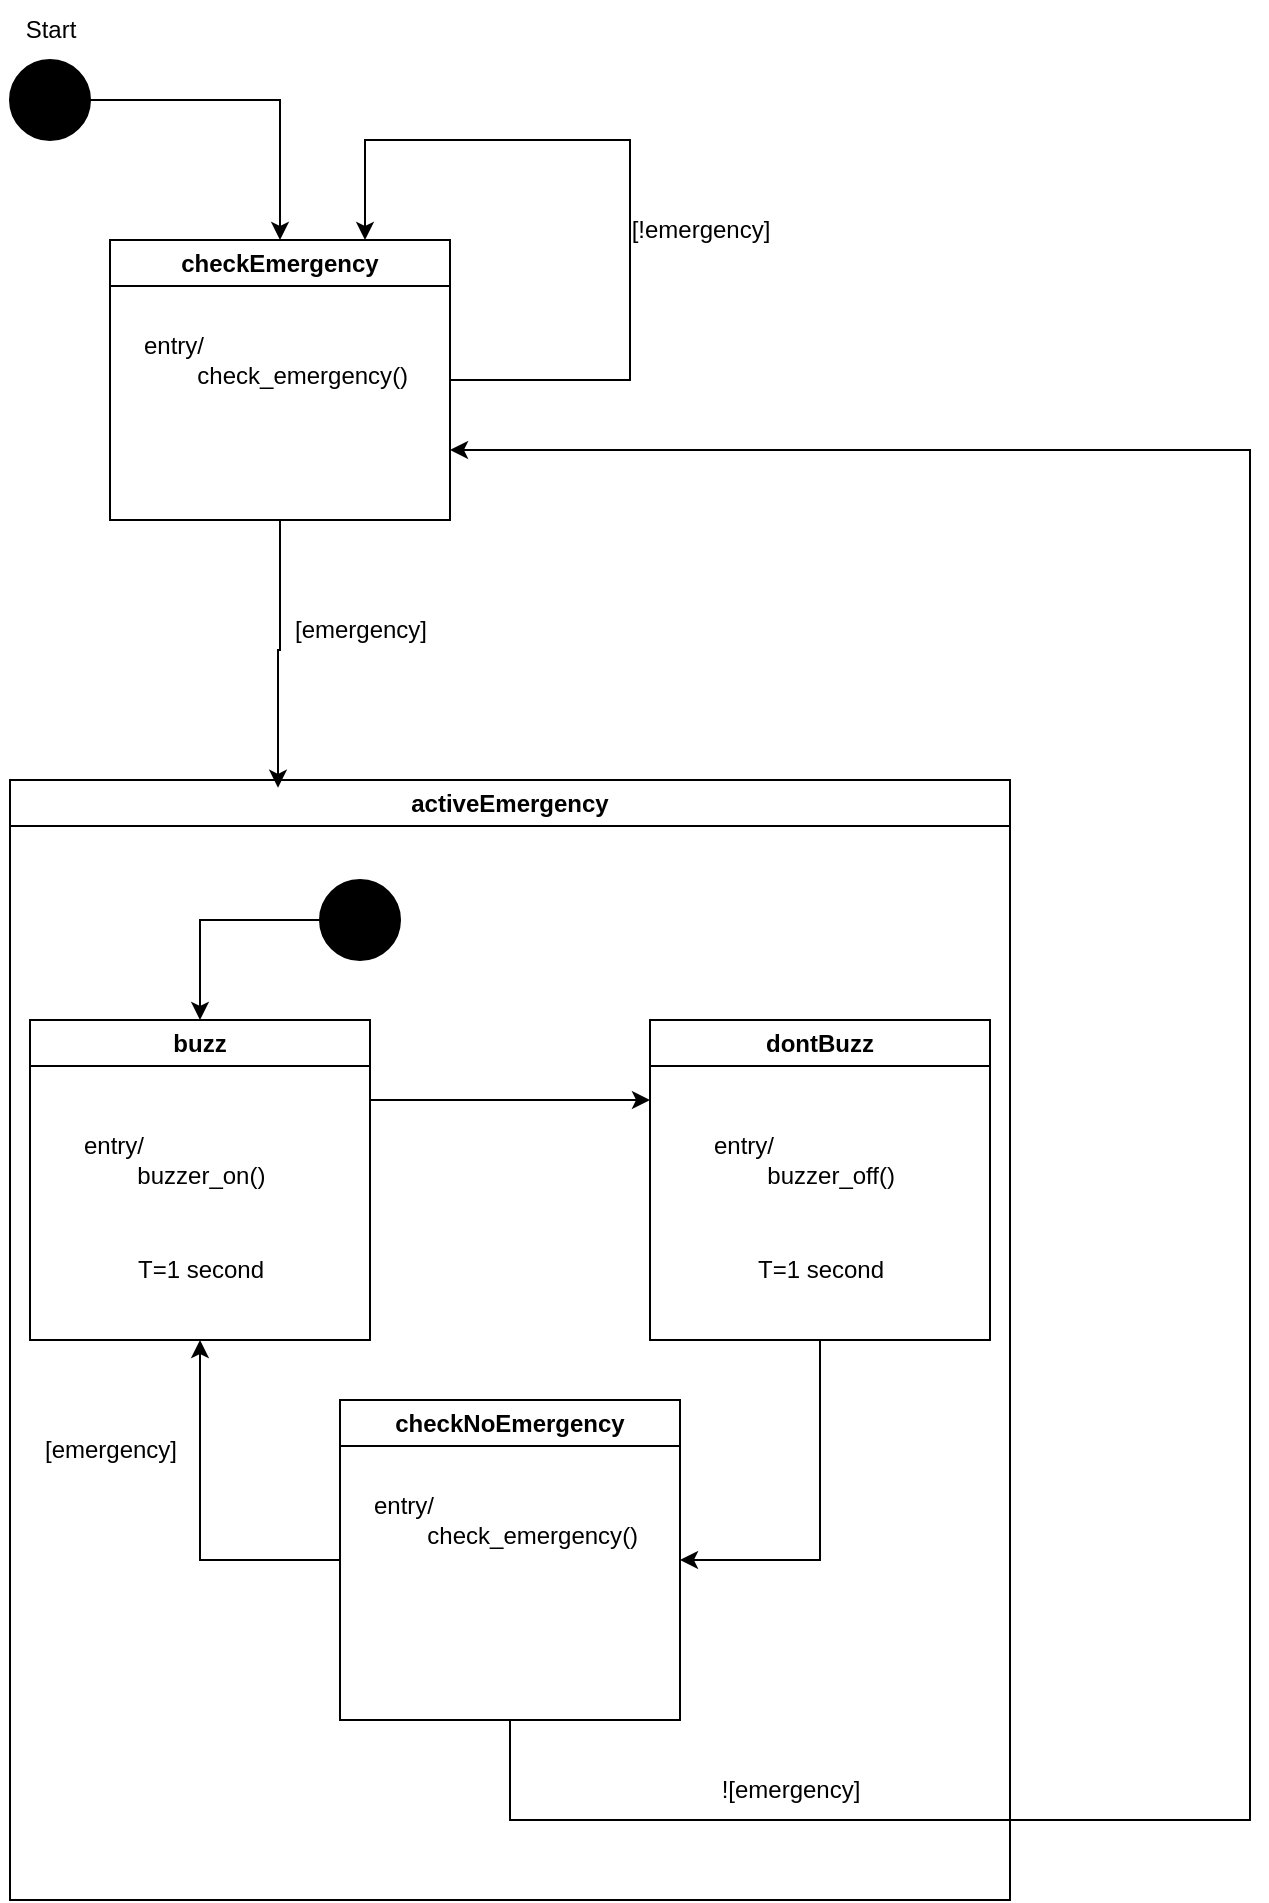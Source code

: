 <mxfile version="24.0.1" type="device">
  <diagram name="Page-1" id="vmDN-CPJcAc-EzihigOM">
    <mxGraphModel dx="938" dy="1322" grid="1" gridSize="10" guides="1" tooltips="1" connect="1" arrows="1" fold="1" page="1" pageScale="1" pageWidth="850" pageHeight="1100" math="0" shadow="0">
      <root>
        <mxCell id="0" />
        <mxCell id="1" parent="0" />
        <mxCell id="uSSfYqja-_waBZfuSP1y-1" value="checkEmergency" style="swimlane;whiteSpace=wrap;html=1;" vertex="1" parent="1">
          <mxGeometry x="130" y="170" width="170" height="140" as="geometry" />
        </mxCell>
        <mxCell id="uSSfYqja-_waBZfuSP1y-23" value="&lt;div align=&quot;left&quot;&gt;entry/&lt;/div&gt;&lt;div align=&quot;left&quot;&gt;&lt;span style=&quot;white-space: pre;&quot;&gt;&#x9;check_emergency&lt;/span&gt;()&lt;br&gt;&lt;/div&gt;" style="text;html=1;align=left;verticalAlign=middle;resizable=0;points=[];autosize=1;strokeColor=none;fillColor=none;" vertex="1" parent="uSSfYqja-_waBZfuSP1y-1">
          <mxGeometry x="15" y="40" width="140" height="40" as="geometry" />
        </mxCell>
        <mxCell id="uSSfYqja-_waBZfuSP1y-3" style="edgeStyle=orthogonalEdgeStyle;rounded=0;orthogonalLoop=1;jettySize=auto;html=1;exitX=1;exitY=0.5;exitDx=0;exitDy=0;" edge="1" parent="1" source="uSSfYqja-_waBZfuSP1y-2" target="uSSfYqja-_waBZfuSP1y-1">
          <mxGeometry relative="1" as="geometry" />
        </mxCell>
        <mxCell id="uSSfYqja-_waBZfuSP1y-2" value="" style="ellipse;whiteSpace=wrap;html=1;aspect=fixed;fillColor=#000000;" vertex="1" parent="1">
          <mxGeometry x="80" y="80" width="40" height="40" as="geometry" />
        </mxCell>
        <mxCell id="uSSfYqja-_waBZfuSP1y-4" style="edgeStyle=orthogonalEdgeStyle;rounded=0;orthogonalLoop=1;jettySize=auto;html=1;exitX=1;exitY=0.5;exitDx=0;exitDy=0;entryX=0.75;entryY=0;entryDx=0;entryDy=0;" edge="1" parent="1" source="uSSfYqja-_waBZfuSP1y-1" target="uSSfYqja-_waBZfuSP1y-1">
          <mxGeometry relative="1" as="geometry">
            <Array as="points">
              <mxPoint x="390" y="240" />
              <mxPoint x="390" y="120" />
              <mxPoint x="258" y="120" />
            </Array>
          </mxGeometry>
        </mxCell>
        <mxCell id="uSSfYqja-_waBZfuSP1y-5" value="[!emergency]" style="text;html=1;align=center;verticalAlign=middle;resizable=0;points=[];autosize=1;strokeColor=none;fillColor=none;" vertex="1" parent="1">
          <mxGeometry x="380" y="150" width="90" height="30" as="geometry" />
        </mxCell>
        <mxCell id="uSSfYqja-_waBZfuSP1y-6" value="activeEmergency" style="swimlane;whiteSpace=wrap;html=1;" vertex="1" parent="1">
          <mxGeometry x="80" y="440" width="500" height="560" as="geometry" />
        </mxCell>
        <mxCell id="uSSfYqja-_waBZfuSP1y-16" style="edgeStyle=orthogonalEdgeStyle;rounded=0;orthogonalLoop=1;jettySize=auto;html=1;exitX=1;exitY=0.25;exitDx=0;exitDy=0;entryX=0;entryY=0.25;entryDx=0;entryDy=0;" edge="1" parent="uSSfYqja-_waBZfuSP1y-6" source="uSSfYqja-_waBZfuSP1y-9" target="uSSfYqja-_waBZfuSP1y-12">
          <mxGeometry relative="1" as="geometry" />
        </mxCell>
        <mxCell id="uSSfYqja-_waBZfuSP1y-9" value="buzz" style="swimlane;whiteSpace=wrap;html=1;" vertex="1" parent="uSSfYqja-_waBZfuSP1y-6">
          <mxGeometry x="10" y="120" width="170" height="160" as="geometry" />
        </mxCell>
        <mxCell id="uSSfYqja-_waBZfuSP1y-10" value="&lt;div align=&quot;left&quot;&gt;entry/&lt;/div&gt;&lt;div align=&quot;left&quot;&gt;&lt;span style=&quot;white-space: pre;&quot;&gt;&#x9;&lt;/span&gt;buzzer_on()&lt;br&gt;&lt;/div&gt;" style="text;html=1;align=left;verticalAlign=middle;resizable=0;points=[];autosize=1;strokeColor=none;fillColor=none;" vertex="1" parent="uSSfYqja-_waBZfuSP1y-9">
          <mxGeometry x="25" y="50" width="100" height="40" as="geometry" />
        </mxCell>
        <mxCell id="uSSfYqja-_waBZfuSP1y-11" value="T=1 second" style="text;html=1;align=center;verticalAlign=middle;resizable=0;points=[];autosize=1;strokeColor=none;fillColor=none;" vertex="1" parent="uSSfYqja-_waBZfuSP1y-9">
          <mxGeometry x="45" y="110" width="80" height="30" as="geometry" />
        </mxCell>
        <mxCell id="uSSfYqja-_waBZfuSP1y-25" style="edgeStyle=orthogonalEdgeStyle;rounded=0;orthogonalLoop=1;jettySize=auto;html=1;exitX=0.5;exitY=1;exitDx=0;exitDy=0;entryX=1;entryY=0.5;entryDx=0;entryDy=0;" edge="1" parent="uSSfYqja-_waBZfuSP1y-6" source="uSSfYqja-_waBZfuSP1y-12" target="uSSfYqja-_waBZfuSP1y-18">
          <mxGeometry relative="1" as="geometry" />
        </mxCell>
        <mxCell id="uSSfYqja-_waBZfuSP1y-12" value="dontBuzz" style="swimlane;whiteSpace=wrap;html=1;" vertex="1" parent="uSSfYqja-_waBZfuSP1y-6">
          <mxGeometry x="320" y="120" width="170" height="160" as="geometry" />
        </mxCell>
        <mxCell id="uSSfYqja-_waBZfuSP1y-13" value="&lt;div align=&quot;left&quot;&gt;entry/&lt;/div&gt;&lt;div align=&quot;left&quot;&gt;&lt;span style=&quot;white-space: pre;&quot;&gt;&#x9;&lt;/span&gt;buzzer_off()&lt;br&gt;&lt;/div&gt;" style="text;html=1;align=left;verticalAlign=middle;resizable=0;points=[];autosize=1;strokeColor=none;fillColor=none;" vertex="1" parent="uSSfYqja-_waBZfuSP1y-12">
          <mxGeometry x="30" y="50" width="110" height="40" as="geometry" />
        </mxCell>
        <mxCell id="uSSfYqja-_waBZfuSP1y-14" value="T=1 second" style="text;html=1;align=center;verticalAlign=middle;resizable=0;points=[];autosize=1;strokeColor=none;fillColor=none;" vertex="1" parent="uSSfYqja-_waBZfuSP1y-12">
          <mxGeometry x="45" y="110" width="80" height="30" as="geometry" />
        </mxCell>
        <mxCell id="uSSfYqja-_waBZfuSP1y-24" style="edgeStyle=orthogonalEdgeStyle;rounded=0;orthogonalLoop=1;jettySize=auto;html=1;exitX=0;exitY=0.5;exitDx=0;exitDy=0;entryX=0.5;entryY=1;entryDx=0;entryDy=0;" edge="1" parent="uSSfYqja-_waBZfuSP1y-6" source="uSSfYqja-_waBZfuSP1y-18" target="uSSfYqja-_waBZfuSP1y-9">
          <mxGeometry relative="1" as="geometry" />
        </mxCell>
        <mxCell id="uSSfYqja-_waBZfuSP1y-18" value="checkNoEmergency" style="swimlane;whiteSpace=wrap;html=1;" vertex="1" parent="uSSfYqja-_waBZfuSP1y-6">
          <mxGeometry x="165" y="310" width="170" height="160" as="geometry" />
        </mxCell>
        <mxCell id="uSSfYqja-_waBZfuSP1y-19" value="&lt;div align=&quot;left&quot;&gt;entry/&lt;/div&gt;&lt;div align=&quot;left&quot;&gt;&lt;span style=&quot;white-space: pre;&quot;&gt;&#x9;check_emergency&lt;/span&gt;()&lt;br&gt;&lt;/div&gt;" style="text;html=1;align=left;verticalAlign=middle;resizable=0;points=[];autosize=1;strokeColor=none;fillColor=none;" vertex="1" parent="uSSfYqja-_waBZfuSP1y-18">
          <mxGeometry x="15" y="40" width="140" height="40" as="geometry" />
        </mxCell>
        <mxCell id="uSSfYqja-_waBZfuSP1y-28" style="edgeStyle=orthogonalEdgeStyle;rounded=0;orthogonalLoop=1;jettySize=auto;html=1;exitX=0;exitY=0.5;exitDx=0;exitDy=0;entryX=0.5;entryY=0;entryDx=0;entryDy=0;" edge="1" parent="uSSfYqja-_waBZfuSP1y-6" source="uSSfYqja-_waBZfuSP1y-27" target="uSSfYqja-_waBZfuSP1y-9">
          <mxGeometry relative="1" as="geometry" />
        </mxCell>
        <mxCell id="uSSfYqja-_waBZfuSP1y-27" value="" style="ellipse;whiteSpace=wrap;html=1;aspect=fixed;fillColor=#000000;" vertex="1" parent="uSSfYqja-_waBZfuSP1y-6">
          <mxGeometry x="155" y="50" width="40" height="40" as="geometry" />
        </mxCell>
        <mxCell id="uSSfYqja-_waBZfuSP1y-29" value="[emergency]" style="text;html=1;align=center;verticalAlign=middle;resizable=0;points=[];autosize=1;strokeColor=none;fillColor=none;" vertex="1" parent="uSSfYqja-_waBZfuSP1y-6">
          <mxGeometry x="10" y="320" width="80" height="30" as="geometry" />
        </mxCell>
        <mxCell id="uSSfYqja-_waBZfuSP1y-30" value="![emergency]" style="text;html=1;align=center;verticalAlign=middle;resizable=0;points=[];autosize=1;strokeColor=none;fillColor=none;" vertex="1" parent="uSSfYqja-_waBZfuSP1y-6">
          <mxGeometry x="345" y="490" width="90" height="30" as="geometry" />
        </mxCell>
        <mxCell id="uSSfYqja-_waBZfuSP1y-7" style="edgeStyle=orthogonalEdgeStyle;rounded=0;orthogonalLoop=1;jettySize=auto;html=1;exitX=0.5;exitY=1;exitDx=0;exitDy=0;entryX=0.268;entryY=0.007;entryDx=0;entryDy=0;entryPerimeter=0;" edge="1" parent="1" source="uSSfYqja-_waBZfuSP1y-1" target="uSSfYqja-_waBZfuSP1y-6">
          <mxGeometry relative="1" as="geometry" />
        </mxCell>
        <mxCell id="uSSfYqja-_waBZfuSP1y-8" value="[emergency]" style="text;html=1;align=center;verticalAlign=middle;resizable=0;points=[];autosize=1;strokeColor=none;fillColor=none;" vertex="1" parent="1">
          <mxGeometry x="215" y="350" width="80" height="30" as="geometry" />
        </mxCell>
        <mxCell id="uSSfYqja-_waBZfuSP1y-26" value="Start" style="text;html=1;align=center;verticalAlign=middle;resizable=0;points=[];autosize=1;strokeColor=none;fillColor=none;" vertex="1" parent="1">
          <mxGeometry x="75" y="50" width="50" height="30" as="geometry" />
        </mxCell>
        <mxCell id="uSSfYqja-_waBZfuSP1y-31" style="edgeStyle=orthogonalEdgeStyle;rounded=0;orthogonalLoop=1;jettySize=auto;html=1;exitX=0.5;exitY=1;exitDx=0;exitDy=0;entryX=1;entryY=0.75;entryDx=0;entryDy=0;" edge="1" parent="1" source="uSSfYqja-_waBZfuSP1y-18" target="uSSfYqja-_waBZfuSP1y-1">
          <mxGeometry relative="1" as="geometry">
            <Array as="points">
              <mxPoint x="330" y="960" />
              <mxPoint x="700" y="960" />
              <mxPoint x="700" y="275" />
            </Array>
          </mxGeometry>
        </mxCell>
      </root>
    </mxGraphModel>
  </diagram>
</mxfile>
